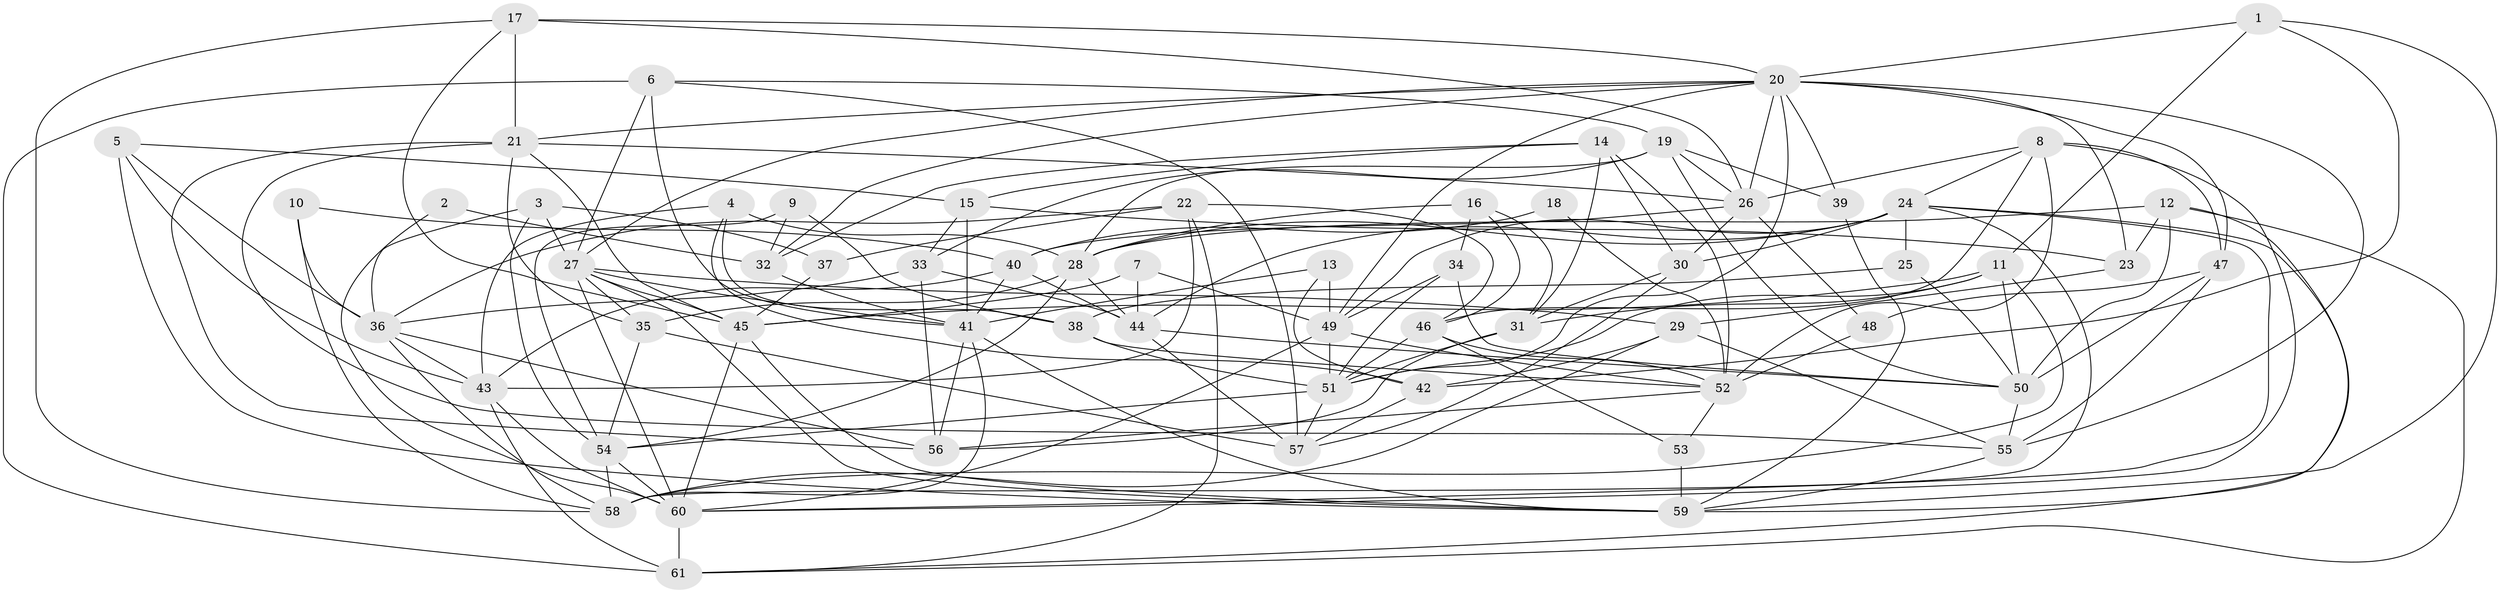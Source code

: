 // original degree distribution, {5: 0.1885245901639344, 4: 0.28688524590163933, 3: 0.2540983606557377, 2: 0.13934426229508196, 6: 0.06557377049180328, 8: 0.01639344262295082, 7: 0.04918032786885246}
// Generated by graph-tools (version 1.1) at 2025/50/03/09/25 03:50:01]
// undirected, 61 vertices, 174 edges
graph export_dot {
graph [start="1"]
  node [color=gray90,style=filled];
  1;
  2;
  3;
  4;
  5;
  6;
  7;
  8;
  9;
  10;
  11;
  12;
  13;
  14;
  15;
  16;
  17;
  18;
  19;
  20;
  21;
  22;
  23;
  24;
  25;
  26;
  27;
  28;
  29;
  30;
  31;
  32;
  33;
  34;
  35;
  36;
  37;
  38;
  39;
  40;
  41;
  42;
  43;
  44;
  45;
  46;
  47;
  48;
  49;
  50;
  51;
  52;
  53;
  54;
  55;
  56;
  57;
  58;
  59;
  60;
  61;
  1 -- 11 [weight=1.0];
  1 -- 20 [weight=1.0];
  1 -- 42 [weight=1.0];
  1 -- 59 [weight=1.0];
  2 -- 32 [weight=1.0];
  2 -- 60 [weight=1.0];
  3 -- 27 [weight=1.0];
  3 -- 36 [weight=1.0];
  3 -- 37 [weight=1.0];
  3 -- 54 [weight=1.0];
  4 -- 28 [weight=1.0];
  4 -- 38 [weight=1.0];
  4 -- 42 [weight=1.0];
  4 -- 43 [weight=1.0];
  5 -- 15 [weight=1.0];
  5 -- 36 [weight=1.0];
  5 -- 43 [weight=1.0];
  5 -- 59 [weight=1.0];
  6 -- 19 [weight=1.0];
  6 -- 27 [weight=1.0];
  6 -- 41 [weight=1.0];
  6 -- 57 [weight=1.0];
  6 -- 61 [weight=1.0];
  7 -- 44 [weight=1.0];
  7 -- 45 [weight=1.0];
  7 -- 49 [weight=1.0];
  8 -- 24 [weight=1.0];
  8 -- 26 [weight=1.0];
  8 -- 46 [weight=1.0];
  8 -- 47 [weight=1.0];
  8 -- 52 [weight=2.0];
  8 -- 60 [weight=1.0];
  9 -- 32 [weight=1.0];
  9 -- 38 [weight=1.0];
  9 -- 54 [weight=1.0];
  10 -- 36 [weight=1.0];
  10 -- 40 [weight=1.0];
  10 -- 58 [weight=1.0];
  11 -- 31 [weight=1.0];
  11 -- 45 [weight=1.0];
  11 -- 50 [weight=1.0];
  11 -- 51 [weight=1.0];
  11 -- 58 [weight=1.0];
  12 -- 23 [weight=1.0];
  12 -- 28 [weight=1.0];
  12 -- 50 [weight=1.0];
  12 -- 59 [weight=1.0];
  12 -- 61 [weight=1.0];
  13 -- 41 [weight=1.0];
  13 -- 42 [weight=1.0];
  13 -- 49 [weight=1.0];
  14 -- 15 [weight=1.0];
  14 -- 30 [weight=1.0];
  14 -- 31 [weight=1.0];
  14 -- 32 [weight=1.0];
  14 -- 52 [weight=1.0];
  15 -- 23 [weight=1.0];
  15 -- 33 [weight=1.0];
  15 -- 41 [weight=1.0];
  16 -- 28 [weight=1.0];
  16 -- 31 [weight=1.0];
  16 -- 34 [weight=1.0];
  16 -- 46 [weight=1.0];
  17 -- 20 [weight=1.0];
  17 -- 21 [weight=1.0];
  17 -- 26 [weight=1.0];
  17 -- 45 [weight=1.0];
  17 -- 58 [weight=1.0];
  18 -- 40 [weight=1.0];
  18 -- 52 [weight=2.0];
  19 -- 26 [weight=1.0];
  19 -- 28 [weight=1.0];
  19 -- 33 [weight=1.0];
  19 -- 39 [weight=1.0];
  19 -- 50 [weight=1.0];
  20 -- 21 [weight=1.0];
  20 -- 23 [weight=1.0];
  20 -- 26 [weight=1.0];
  20 -- 27 [weight=1.0];
  20 -- 32 [weight=1.0];
  20 -- 39 [weight=1.0];
  20 -- 47 [weight=1.0];
  20 -- 49 [weight=1.0];
  20 -- 51 [weight=1.0];
  20 -- 55 [weight=1.0];
  21 -- 26 [weight=1.0];
  21 -- 35 [weight=1.0];
  21 -- 45 [weight=1.0];
  21 -- 55 [weight=1.0];
  21 -- 56 [weight=1.0];
  22 -- 36 [weight=1.0];
  22 -- 37 [weight=1.0];
  22 -- 43 [weight=1.0];
  22 -- 46 [weight=1.0];
  22 -- 61 [weight=1.0];
  23 -- 29 [weight=1.0];
  24 -- 25 [weight=1.0];
  24 -- 28 [weight=1.0];
  24 -- 30 [weight=1.0];
  24 -- 44 [weight=1.0];
  24 -- 49 [weight=1.0];
  24 -- 58 [weight=1.0];
  24 -- 60 [weight=1.0];
  24 -- 61 [weight=1.0];
  25 -- 38 [weight=1.0];
  25 -- 50 [weight=1.0];
  26 -- 30 [weight=1.0];
  26 -- 40 [weight=1.0];
  26 -- 48 [weight=1.0];
  27 -- 29 [weight=1.0];
  27 -- 35 [weight=1.0];
  27 -- 41 [weight=1.0];
  27 -- 45 [weight=1.0];
  27 -- 59 [weight=1.0];
  27 -- 60 [weight=1.0];
  28 -- 35 [weight=1.0];
  28 -- 44 [weight=1.0];
  28 -- 54 [weight=1.0];
  29 -- 42 [weight=1.0];
  29 -- 55 [weight=1.0];
  29 -- 58 [weight=1.0];
  30 -- 31 [weight=1.0];
  30 -- 57 [weight=1.0];
  31 -- 51 [weight=1.0];
  31 -- 56 [weight=1.0];
  32 -- 41 [weight=1.0];
  33 -- 36 [weight=1.0];
  33 -- 44 [weight=1.0];
  33 -- 56 [weight=1.0];
  34 -- 49 [weight=2.0];
  34 -- 50 [weight=1.0];
  34 -- 51 [weight=1.0];
  35 -- 54 [weight=1.0];
  35 -- 57 [weight=1.0];
  36 -- 43 [weight=1.0];
  36 -- 56 [weight=1.0];
  36 -- 58 [weight=1.0];
  37 -- 45 [weight=1.0];
  38 -- 51 [weight=1.0];
  38 -- 52 [weight=1.0];
  39 -- 59 [weight=1.0];
  40 -- 41 [weight=1.0];
  40 -- 43 [weight=1.0];
  40 -- 44 [weight=1.0];
  41 -- 56 [weight=1.0];
  41 -- 58 [weight=1.0];
  41 -- 59 [weight=1.0];
  42 -- 57 [weight=1.0];
  43 -- 60 [weight=1.0];
  43 -- 61 [weight=2.0];
  44 -- 50 [weight=1.0];
  44 -- 57 [weight=1.0];
  45 -- 59 [weight=1.0];
  45 -- 60 [weight=1.0];
  46 -- 51 [weight=1.0];
  46 -- 52 [weight=1.0];
  46 -- 53 [weight=1.0];
  47 -- 48 [weight=1.0];
  47 -- 50 [weight=1.0];
  47 -- 55 [weight=1.0];
  48 -- 52 [weight=1.0];
  49 -- 51 [weight=2.0];
  49 -- 52 [weight=2.0];
  49 -- 60 [weight=1.0];
  50 -- 55 [weight=1.0];
  51 -- 54 [weight=1.0];
  51 -- 57 [weight=1.0];
  52 -- 53 [weight=1.0];
  52 -- 56 [weight=1.0];
  53 -- 59 [weight=2.0];
  54 -- 58 [weight=1.0];
  54 -- 60 [weight=1.0];
  55 -- 59 [weight=1.0];
  60 -- 61 [weight=1.0];
}
